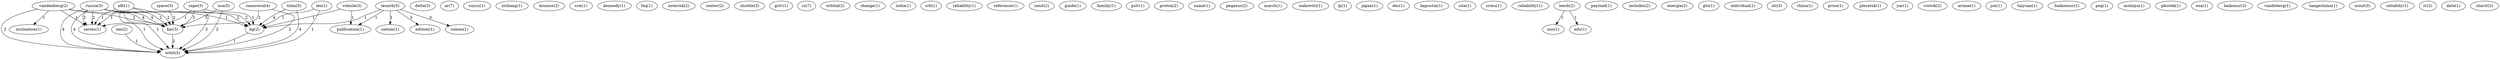 digraph G {
  vandenberg [ label="vandenberg(2)" ];
  inclination [ label="inclination(1)" ];
  series [ label="series(1)" ];
  kg [ label="kg(2)" ];
  km [ label="km(3)" ];
  orbit [ label="orbit(3)" ];
  nm [ label="nm(2)" ];
  delta [ label="delta(3)" ];
  ar [ label="ar(7)" ];
  soyuz [ label="soyuz(1)" ];
  xichang [ label="xichang(1)" ];
  kosmos [ label="kosmos(2)" ];
  srm [ label="srm(1)" ];
  kennedy [ label="kennedy(1)" ];
  launch [ label="launch(5)" ];
  comes [ label="comes(1)" ];
  nation [ label="nation(1)" ];
  edition [ label="edition(1)" ];
  publication [ label="publication(1)" ];
  faq [ label="faq(1)" ];
  asterisk [ label="asterisk(2)" ];
  center [ label="center(2)" ];
  shuttle [ label="shuttle(3)" ];
  titan [ label="titan(5)" ];
  gslv [ label="gslv(1)" ];
  cz [ label="cz(7)" ];
  orbital [ label="orbital(2)" ];
  change [ label="change(1)" ];
  india [ label="india(1)" ];
  russia [ label="russia(2)" ];
  srb [ label="srb(1)" ];
  afb [ label="afb(2)" ];
  reliablity [ label="reliablity(1)" ];
  reference [ label="reference(1)" ];
  cape [ label="cape(3)" ];
  russia [ label="russia(3)" ];
  zenit [ label="zenit(2)" ];
  guide [ label="guide(1)" ];
  familiy [ label="familiy(1)" ];
  pslv [ label="pslv(1)" ];
  proton [ label="proton(2)" ];
  name [ label="name(1)" ];
  vehicle [ label="vehicle(3)" ];
  pegasus [ label="pegasus(2)" ];
  afb [ label="afb(1)" ];
  march [ label="march(1)" ];
  isakowitz [ label="isakowitz(1)" ];
  lp [ label="lp(1)" ];
  japan [ label="japan(1)" ];
  dec [ label="dec(1)" ];
  kapustin [ label="kapustin(1)" ];
  leo [ label="leo(1)" ];
  space [ label="space(5)" ];
  site [ label="site(1)" ];
  srmu [ label="srmu(1)" ];
  reliability [ label="reliability(1)" ];
  leech [ label="leech(2)" ];
  unc [ label="unc(1)" ];
  edu [ label="edu(1)" ];
  payload [ label="payload(1)" ];
  includes [ label="includes(2)" ];
  energia [ label="energia(2)" ];
  gto [ label="gto(1)" ];
  usa [ label="usa(1)" ];
  individual [ label="individual(1)" ];
  slc [ label="slc(3)" ];
  canaveral [ label="canaveral(4)" ];
  china [ label="china(1)" ];
  price [ label="price(1)" ];
  plesetsk [ label="plesetsk(1)" ];
  yar [ label="yar(1)" ];
  vostok [ label="vostok(2)" ];
  ariane [ label="ariane(1)" ];
  jon [ label="jon(1)" ];
  taiyuan [ label="taiyuan(1)" ];
  baikonour [ label="baikonour(1)" ];
  peg [ label="peg(1)" ];
  molniya [ label="molniya(1)" ];
  usa [ label="usa(5)" ];
  plestek [ label="plestek(1)" ];
  esa [ label="esa(1)" ];
  baikonur [ label="baikonur(3)" ];
  vandeberg [ label="vandeberg(1)" ];
  tangeshima [ label="tangeshima(1)" ];
  scout [ label="scout(3)" ];
  reliabity [ label="reliabity(1)" ];
  iv [ label="iv(2)" ];
  date [ label="date(1)" ];
  shavit [ label="shavit(2)" ];
  vandenberg -> inclination [ label="1" ];
  vandenberg -> series [ label="1" ];
  vandenberg -> kg [ label="1" ];
  vandenberg -> km [ label="2" ];
  vandenberg -> orbit [ label="2" ];
  nm -> orbit [ label="1" ];
  launch -> comes [ label="3" ];
  launch -> nation [ label="1" ];
  launch -> edition [ label="3" ];
  launch -> kg [ label="1" ];
  launch -> publication [ label="1" ];
  titan -> kg [ label="4" ];
  titan -> orbit [ label="4" ];
  russia -> series [ label="2" ];
  russia -> kg [ label="2" ];
  russia -> km [ label="4" ];
  russia -> orbit [ label="4" ];
  afb -> series [ label="1" ];
  afb -> km [ label="2" ];
  afb -> orbit [ label="1" ];
  cape -> series [ label="1" ];
  cape -> kg [ label="1" ];
  cape -> km [ label="2" ];
  cape -> orbit [ label="2" ];
  russia -> series [ label="2" ];
  russia -> kg [ label="2" ];
  russia -> km [ label="4" ];
  russia -> orbit [ label="4" ];
  vehicle -> kg [ label="1" ];
  vehicle -> publication [ label="1" ];
  afb -> series [ label="1" ];
  afb -> km [ label="2" ];
  afb -> orbit [ label="1" ];
  leo -> kg [ label="1" ];
  leo -> orbit [ label="1" ];
  space -> km [ label="2" ];
  kg -> orbit [ label="1" ];
  leech -> unc [ label="1" ];
  leech -> edu [ label="1" ];
  usa -> km [ label="3" ];
  usa -> orbit [ label="2" ];
  canaveral -> km [ label="2" ];
  canaveral -> orbit [ label="2" ];
  km -> orbit [ label="2" ];
}
